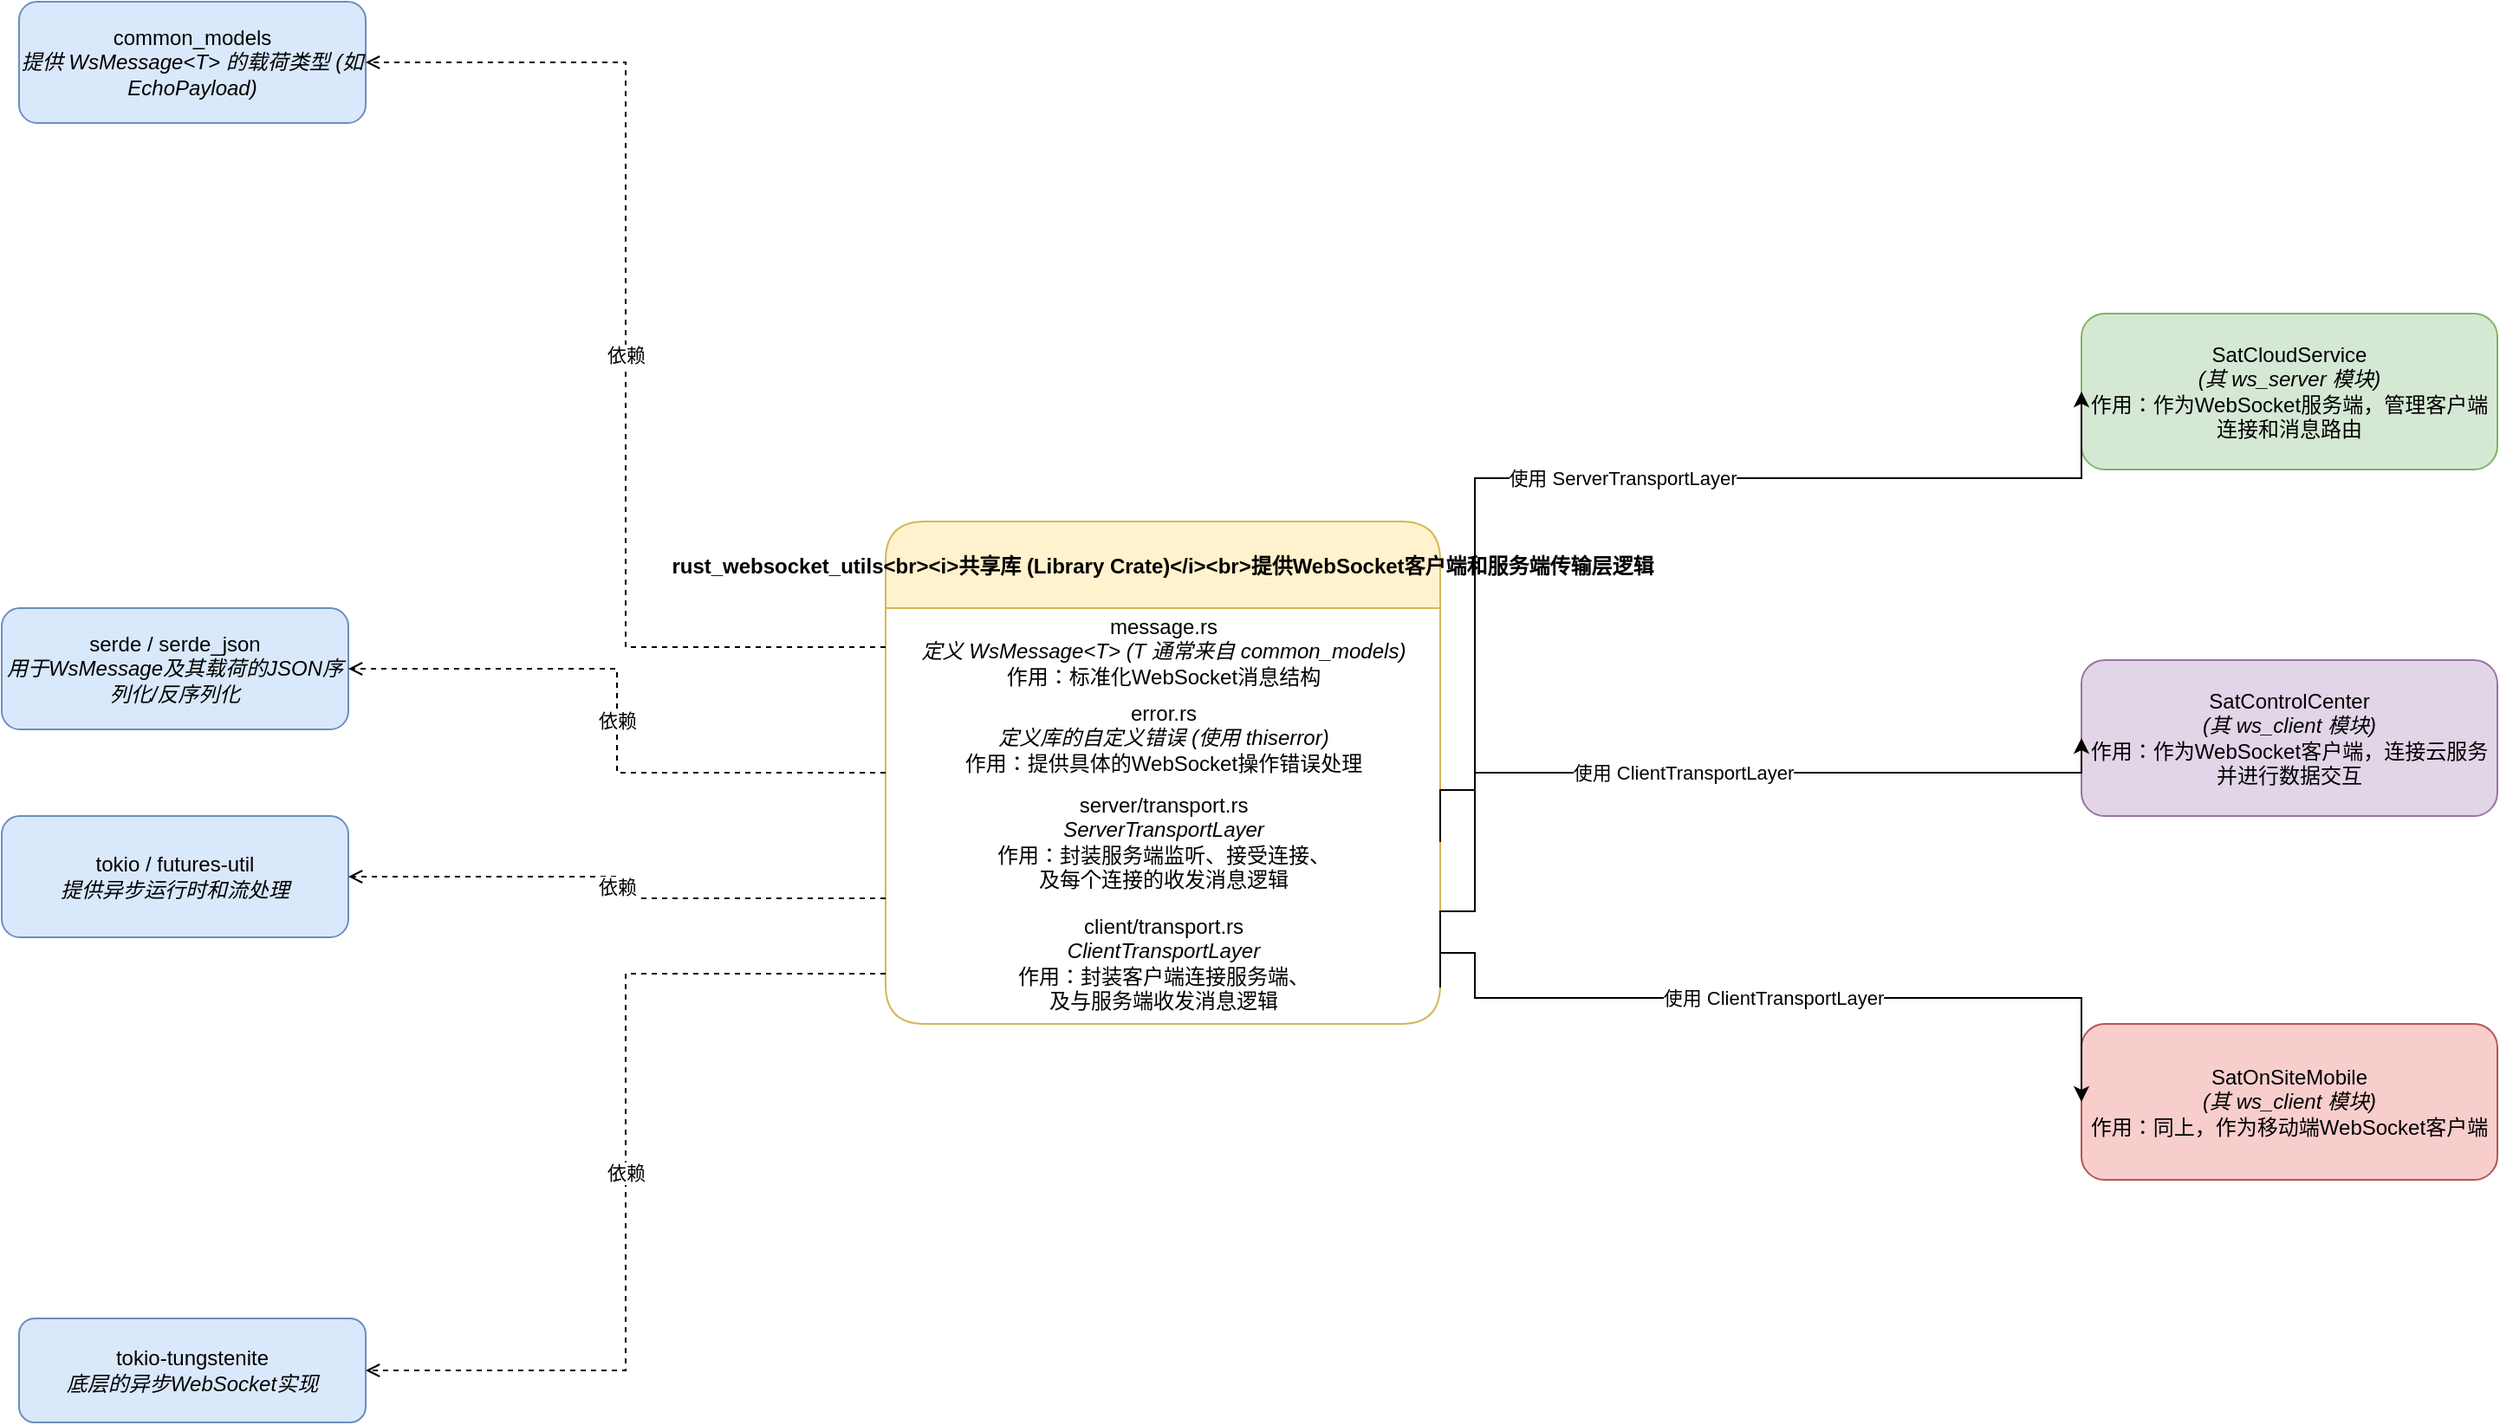 <mxfile version="26.2.15">
  <diagram name="rust_websocket_utils" id="diagram_rwu_id">
    <mxGraphModel dx="2066" dy="1210" grid="1" gridSize="10" guides="1" tooltips="1" connect="1" arrows="1" fold="1" page="1" pageScale="1" pageWidth="4681" pageHeight="3300" math="0" shadow="0">
      <root>
        <mxCell id="0" />
        <mxCell id="1" parent="0" />
        <mxCell id="rwu_main" value="rust_websocket_utils&lt;br&gt;&lt;i&gt;共享库 (Library Crate)&lt;/i&gt;&lt;br&gt;提供WebSocket客户端和服务端传输层逻辑" style="swimlane;fontStyle=1;childLayout=stackLayout;horizontal=1;startSize=50;horizontalStack=0;resizeParent=1;resizeParentMax=0;resizeLast=0;collapsible=1;marginBottom=0;rounded=1;shadow=0;strokeWidth=1;fillColor=#fff2cc;strokeColor=#d6b656;" parent="1" vertex="1">
          <mxGeometry x="1010" y="530" width="320" height="290" as="geometry">
            <mxRectangle x="400" y="220" width="140" height="40" as="alternateBounds" />
          </mxGeometry>
        </mxCell>
        <mxCell id="rwu_message" value="message.rs&lt;br&gt;&lt;i&gt;定义 WsMessage&amp;lt;T&amp;gt; (T 通常来自 common_models)&lt;/i&gt;&lt;br&gt;作用：标准化WebSocket消息结构" style="text;html=1;align=center;verticalAlign=middle;resizable=0;points=[];autosize=1;strokeColor=none;fillColor=none;rounded=1;" parent="rwu_main" vertex="1">
          <mxGeometry y="50" width="320" height="50" as="geometry" />
        </mxCell>
        <mxCell id="rwu_error" value="error.rs&lt;br&gt;&lt;i&gt;定义库的自定义错误 (使用 thiserror)&lt;/i&gt;&lt;br&gt;作用：提供具体的WebSocket操作错误处理" style="text;html=1;align=center;verticalAlign=middle;resizable=0;points=[];autosize=1;strokeColor=none;fillColor=none;rounded=1;" parent="rwu_main" vertex="1">
          <mxGeometry y="100" width="320" height="50" as="geometry" />
        </mxCell>
        <mxCell id="rwu_server_transport" value="server/transport.rs&lt;br&gt;&lt;i&gt;ServerTransportLayer&lt;/i&gt;&lt;br&gt;作用：封装服务端监听、接受连接、&lt;br&gt;及每个连接的收发消息逻辑" style="text;html=1;align=center;verticalAlign=middle;resizable=0;points=[];autosize=1;strokeColor=none;fillColor=none;rounded=1;" parent="rwu_main" vertex="1">
          <mxGeometry y="150" width="320" height="70" as="geometry" />
        </mxCell>
        <mxCell id="rwu_client_transport" value="client/transport.rs&lt;br&gt;&lt;i&gt;ClientTransportLayer&lt;/i&gt;&lt;br&gt;作用：封装客户端连接服务端、&lt;br&gt;及与服务端收发消息逻辑" style="text;html=1;align=center;verticalAlign=middle;resizable=0;points=[];autosize=1;strokeColor=none;fillColor=none;rounded=1;" parent="rwu_main" vertex="1">
          <mxGeometry y="220" width="320" height="70" as="geometry" />
        </mxCell>
        <mxCell id="common_models_dep" value="common_models&lt;br&gt;&lt;i&gt;提供 WsMessage&amp;lt;T&amp;gt; 的载荷类型 (如 EchoPayload)&lt;/i&gt;" style="rounded=1;whiteSpace=wrap;html=1;fillColor=#dae8fc;strokeColor=#6c8ebf;" parent="1" vertex="1">
          <mxGeometry x="510" y="230" width="200" height="70" as="geometry" />
        </mxCell>
        <mxCell id="tokio_tungstenite_dep" value="tokio-tungstenite&lt;br&gt;&lt;i&gt;底层的异步WebSocket实现&lt;/i&gt;" style="rounded=1;whiteSpace=wrap;html=1;fillColor=#dae8fc;strokeColor=#6c8ebf;" parent="1" vertex="1">
          <mxGeometry x="510" y="990" width="200" height="60" as="geometry" />
        </mxCell>
        <mxCell id="serde_dep" value="serde / serde_json&lt;br&gt;&lt;i&gt;用于WsMessage及其载荷的JSON序列化/反序列化&lt;/i&gt;" style="rounded=1;whiteSpace=wrap;html=1;fillColor=#dae8fc;strokeColor=#6c8ebf;" parent="1" vertex="1">
          <mxGeometry x="500" y="580" width="200" height="70" as="geometry" />
        </mxCell>
        <mxCell id="tokio_dep" value="tokio / futures-util&lt;br&gt;&lt;i&gt;提供异步运行时和流处理&lt;/i&gt;" style="rounded=1;whiteSpace=wrap;html=1;fillColor=#dae8fc;strokeColor=#6c8ebf;" parent="1" vertex="1">
          <mxGeometry x="500" y="700" width="200" height="70" as="geometry" />
        </mxCell>
        <mxCell id="cloud_service" value="SatCloudService&lt;br&gt;&lt;i&gt;(其 ws_server 模块)&lt;/i&gt;&lt;br&gt;作用：作为WebSocket服务端，管理客户端连接和消息路由" style="rounded=1;whiteSpace=wrap;html=1;fillColor=#d5e8d4;strokeColor=#82b366;" parent="1" vertex="1">
          <mxGeometry x="1700" y="410" width="240" height="90" as="geometry" />
        </mxCell>
        <mxCell id="control_center" value="SatControlCenter&lt;br&gt;&lt;i&gt;(其 ws_client 模块)&lt;/i&gt;&lt;br&gt;作用：作为WebSocket客户端，连接云服务并进行数据交互" style="rounded=1;whiteSpace=wrap;html=1;fillColor=#e1d5e7;strokeColor=#9673a6;" parent="1" vertex="1">
          <mxGeometry x="1700" y="610" width="240" height="90" as="geometry" />
        </mxCell>
        <mxCell id="on_site_mobile" value="SatOnSiteMobile&lt;br&gt;&lt;i&gt;(其 ws_client 模块)&lt;/i&gt;&lt;br&gt;作用：同上，作为移动端WebSocket客户端" style="rounded=1;whiteSpace=wrap;html=1;fillColor=#f8cecc;strokeColor=#b85450;" parent="1" vertex="1">
          <mxGeometry x="1700" y="820" width="240" height="90" as="geometry" />
        </mxCell>
        <mxCell id="edge_rwu_common_models" value="依赖" style="edgeStyle=orthogonalEdgeStyle;rounded=0;orthogonalLoop=1;jettySize=auto;html=1;dashed=1;endArrow=open;endFill=0;entryX=1;entryY=0.5;exitX=0;exitY=0.25;strokeWidth=1;" parent="1" source="rwu_main" target="common_models_dep" edge="1">
          <mxGeometry relative="1" as="geometry" />
        </mxCell>
        <mxCell id="edge_rwu_serde" value="依赖" style="edgeStyle=orthogonalEdgeStyle;rounded=0;orthogonalLoop=1;jettySize=auto;html=1;dashed=1;endArrow=open;endFill=0;entryX=1;entryY=0.5;exitX=0;exitY=0.5;strokeWidth=1;" parent="1" source="rwu_main" target="serde_dep" edge="1">
          <mxGeometry relative="1" as="geometry" />
        </mxCell>
        <mxCell id="edge_rwu_tokio" value="依赖" style="edgeStyle=orthogonalEdgeStyle;rounded=0;orthogonalLoop=1;jettySize=auto;html=1;dashed=1;endArrow=open;endFill=0;entryX=1;entryY=0.5;exitX=0;exitY=0.75;strokeWidth=1;" parent="1" source="rwu_main" target="tokio_dep" edge="1">
          <mxGeometry relative="1" as="geometry" />
        </mxCell>
        <mxCell id="edge_rwu_tokio_tungstenite" value="依赖" style="edgeStyle=orthogonalEdgeStyle;rounded=0;orthogonalLoop=1;jettySize=auto;html=1;dashed=1;endArrow=open;endFill=0;entryX=1;entryY=0.5;exitX=0;exitY=0.9;strokeWidth=1;" parent="1" source="rwu_main" target="tokio_tungstenite_dep" edge="1">
          <mxGeometry relative="1" as="geometry" />
        </mxCell>
        <mxCell id="edge_cloud_uses_server" value="使用 ServerTransportLayer" style="edgeStyle=orthogonalEdgeStyle;rounded=0;orthogonalLoop=1;jettySize=auto;html=1;endArrow=classic;endFill=1;exitX=1;exitY=0.5;entryX=0;entryY=0.5;strokeWidth=1;" parent="1" source="rwu_server_transport" target="cloud_service" edge="1">
          <mxGeometry relative="1" as="geometry">
            <Array as="points">
              <mxPoint x="1350" y="685" />
              <mxPoint x="1350" y="505" />
            </Array>
          </mxGeometry>
        </mxCell>
        <mxCell id="edge_control_uses_client" value="使用 ClientTransportLayer" style="edgeStyle=orthogonalEdgeStyle;rounded=0;orthogonalLoop=1;jettySize=auto;html=1;endArrow=classic;endFill=1;exitX=1;exitY=0.5;entryX=0;entryY=0.5;strokeWidth=1;" parent="1" source="rwu_client_transport" target="control_center" edge="1">
          <mxGeometry relative="1" as="geometry">
            <Array as="points">
              <mxPoint x="1350" y="755" />
              <mxPoint x="1350" y="675" />
            </Array>
          </mxGeometry>
        </mxCell>
        <mxCell id="edge_mobile_uses_client" value="使用 ClientTransportLayer" style="edgeStyle=orthogonalEdgeStyle;rounded=0;orthogonalLoop=1;jettySize=auto;html=1;endArrow=classic;endFill=1;exitX=1;exitY=0.7;entryX=0;entryY=0.5;strokeWidth=1;" parent="1" source="rwu_client_transport" target="on_site_mobile" edge="1">
          <mxGeometry relative="1" as="geometry">
            <Array as="points">
              <mxPoint x="1350" y="779" />
              <mxPoint x="1350" y="805" />
            </Array>
          </mxGeometry>
        </mxCell>
      </root>
    </mxGraphModel>
  </diagram>
</mxfile>
